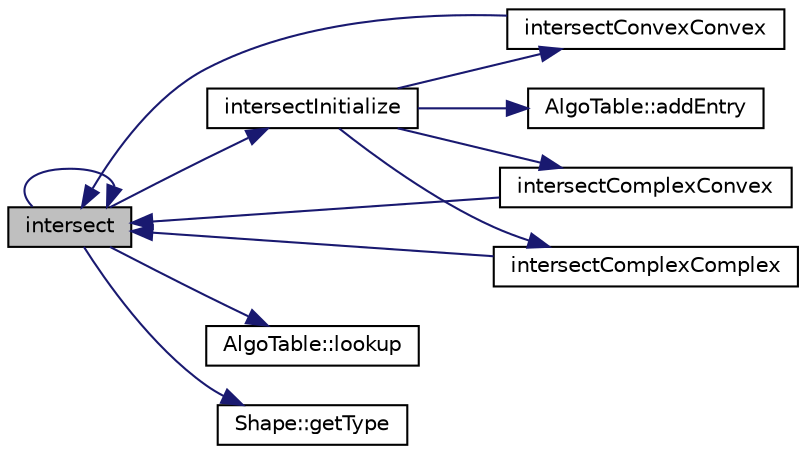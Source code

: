 digraph "intersect"
{
  edge [fontname="Helvetica",fontsize="10",labelfontname="Helvetica",labelfontsize="10"];
  node [fontname="Helvetica",fontsize="10",shape=record];
  rankdir="LR";
  Node1 [label="intersect",height=0.2,width=0.4,color="black", fillcolor="grey75", style="filled", fontcolor="black"];
  Node1 -> Node2 [color="midnightblue",fontsize="10",style="solid",fontname="Helvetica"];
  Node2 [label="intersectInitialize",height=0.2,width=0.4,color="black", fillcolor="white", style="filled",URL="$_object_8cpp.html#a647bc0aaf3f5f068e94264730e416905"];
  Node2 -> Node3 [color="midnightblue",fontsize="10",style="solid",fontname="Helvetica"];
  Node3 [label="AlgoTable::addEntry",height=0.2,width=0.4,color="black", fillcolor="white", style="filled",URL="$class_algo_table.html#a29b4395ed853b0e1c43e84882e4aa5a1"];
  Node2 -> Node4 [color="midnightblue",fontsize="10",style="solid",fontname="Helvetica"];
  Node4 [label="intersectConvexConvex",height=0.2,width=0.4,color="black", fillcolor="white", style="filled",URL="$_object_8cpp.html#ae9bb16719c4696f23d5742b2e9973605"];
  Node4 -> Node1 [color="midnightblue",fontsize="10",style="solid",fontname="Helvetica"];
  Node2 -> Node5 [color="midnightblue",fontsize="10",style="solid",fontname="Helvetica"];
  Node5 [label="intersectComplexConvex",height=0.2,width=0.4,color="black", fillcolor="white", style="filled",URL="$_object_8cpp.html#a71b795505f93e16b340bfceb4daf18be"];
  Node5 -> Node1 [color="midnightblue",fontsize="10",style="solid",fontname="Helvetica"];
  Node2 -> Node6 [color="midnightblue",fontsize="10",style="solid",fontname="Helvetica"];
  Node6 [label="intersectComplexComplex",height=0.2,width=0.4,color="black", fillcolor="white", style="filled",URL="$_object_8cpp.html#a8517d109e06ee3aa593ade4899c253ca"];
  Node6 -> Node1 [color="midnightblue",fontsize="10",style="solid",fontname="Helvetica"];
  Node1 -> Node1 [color="midnightblue",fontsize="10",style="solid",fontname="Helvetica"];
  Node1 -> Node7 [color="midnightblue",fontsize="10",style="solid",fontname="Helvetica"];
  Node7 [label="AlgoTable::lookup",height=0.2,width=0.4,color="black", fillcolor="white", style="filled",URL="$class_algo_table.html#a9ba91be3454a3317a643763090949541"];
  Node1 -> Node8 [color="midnightblue",fontsize="10",style="solid",fontname="Helvetica"];
  Node8 [label="Shape::getType",height=0.2,width=0.4,color="black", fillcolor="white", style="filled",URL="$class_shape.html#a1a4b4fa6764bc94365fec828de08d667"];
}
